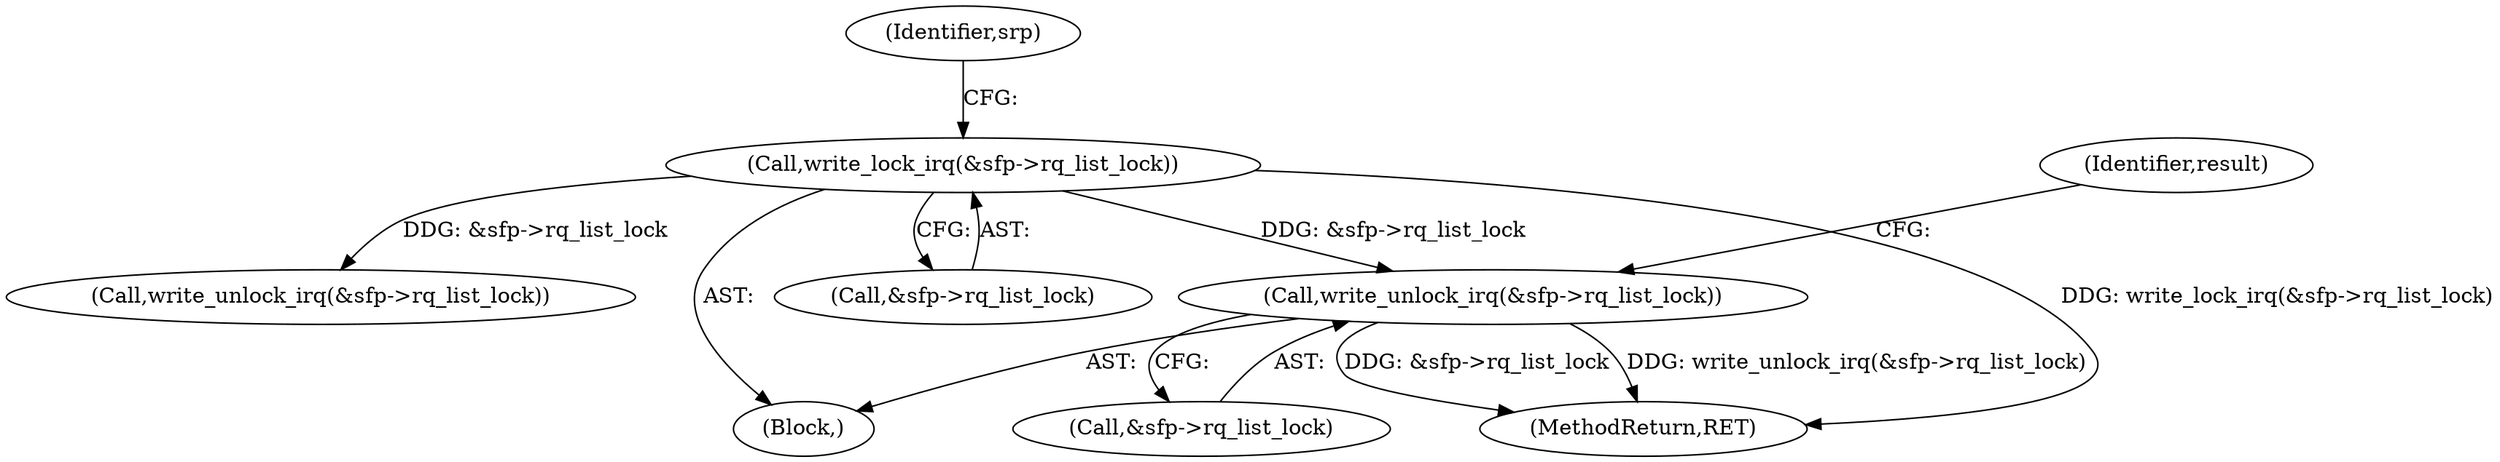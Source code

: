 digraph "0_linux_3e0097499839e0fe3af380410eababe5a47c4cf9_0@API" {
"1000277" [label="(Call,write_unlock_irq(&sfp->rq_list_lock))"];
"1000238" [label="(Call,write_lock_irq(&sfp->rq_list_lock))"];
"1000283" [label="(Identifier,result)"];
"1000238" [label="(Call,write_lock_irq(&sfp->rq_list_lock))"];
"1000253" [label="(Call,write_unlock_irq(&sfp->rq_list_lock))"];
"1000245" [label="(Identifier,srp)"];
"1000239" [label="(Call,&sfp->rq_list_lock)"];
"1000278" [label="(Call,&sfp->rq_list_lock)"];
"1001060" [label="(MethodReturn,RET)"];
"1000167" [label="(Block,)"];
"1000277" [label="(Call,write_unlock_irq(&sfp->rq_list_lock))"];
"1000277" -> "1000167"  [label="AST: "];
"1000277" -> "1000278"  [label="CFG: "];
"1000278" -> "1000277"  [label="AST: "];
"1000283" -> "1000277"  [label="CFG: "];
"1000277" -> "1001060"  [label="DDG: &sfp->rq_list_lock"];
"1000277" -> "1001060"  [label="DDG: write_unlock_irq(&sfp->rq_list_lock)"];
"1000238" -> "1000277"  [label="DDG: &sfp->rq_list_lock"];
"1000238" -> "1000167"  [label="AST: "];
"1000238" -> "1000239"  [label="CFG: "];
"1000239" -> "1000238"  [label="AST: "];
"1000245" -> "1000238"  [label="CFG: "];
"1000238" -> "1001060"  [label="DDG: write_lock_irq(&sfp->rq_list_lock)"];
"1000238" -> "1000253"  [label="DDG: &sfp->rq_list_lock"];
}
